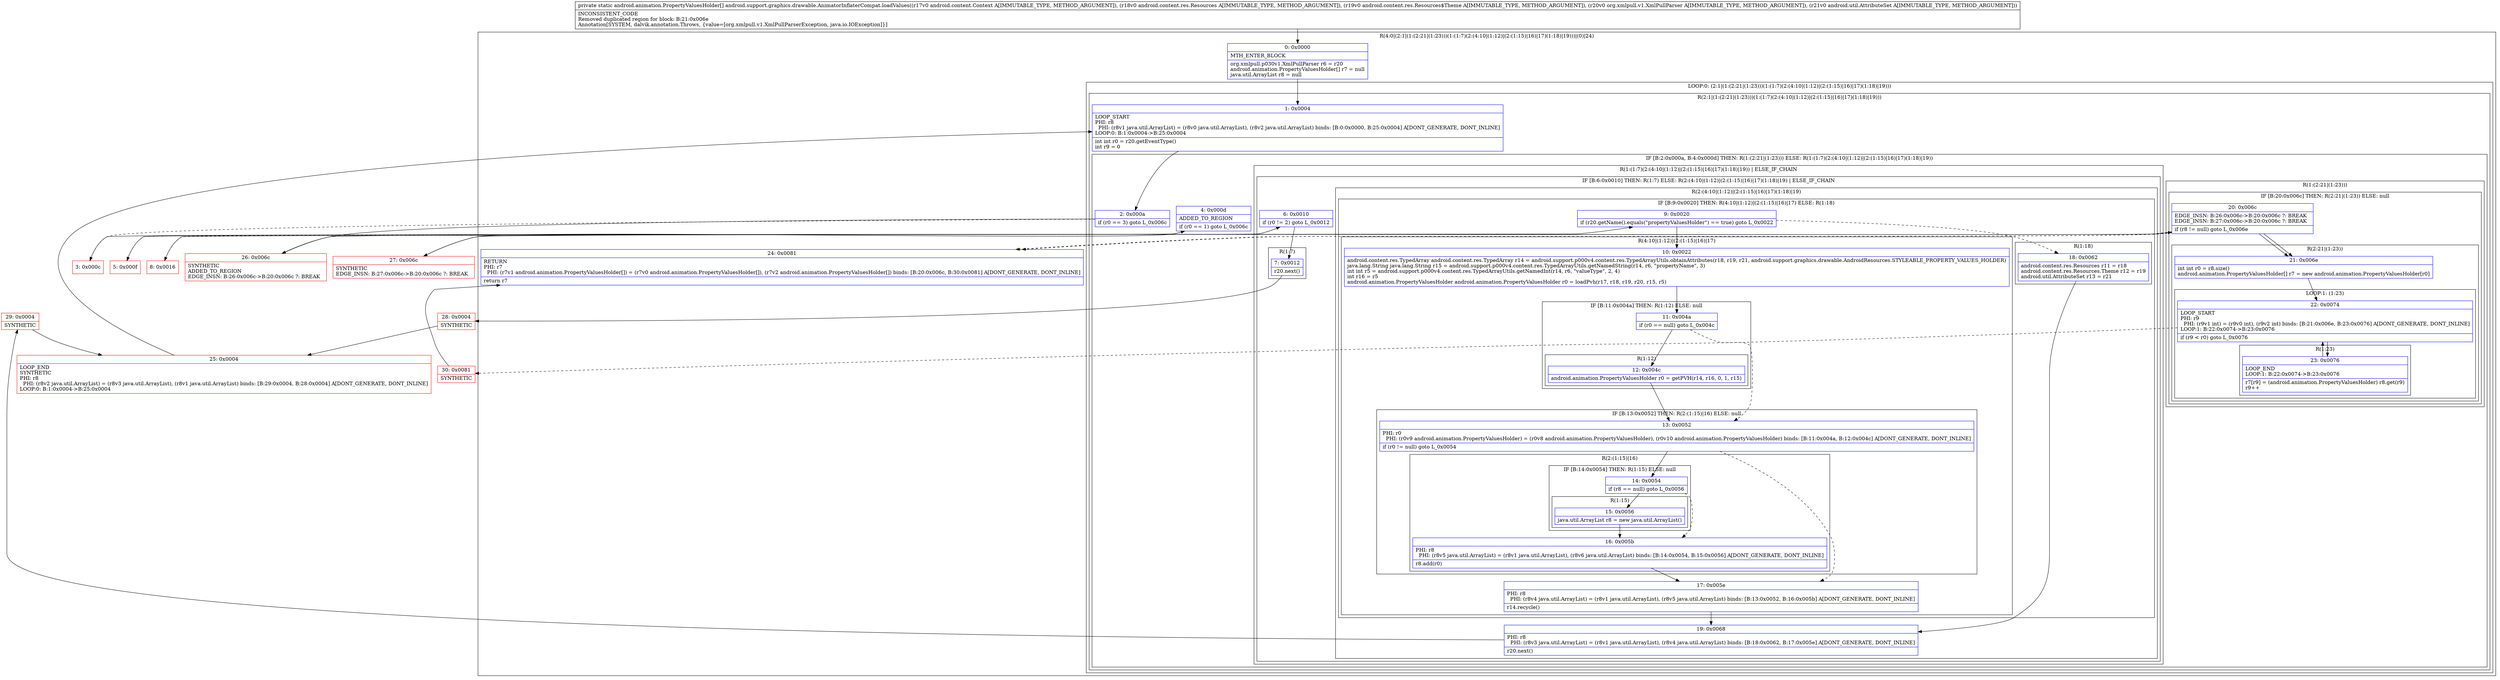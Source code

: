 digraph "CFG forandroid.support.graphics.drawable.AnimatorInflaterCompat.loadValues(Landroid\/content\/Context;Landroid\/content\/res\/Resources;Landroid\/content\/res\/Resources$Theme;Lorg\/xmlpull\/v1\/XmlPullParser;Landroid\/util\/AttributeSet;)[Landroid\/animation\/PropertyValuesHolder;" {
subgraph cluster_Region_1288366236 {
label = "R(4:0|(2:1|(1:(2:21|(1:23)))(1:(1:7)(2:(4:10|(1:12)|(2:(1:15)|16)|17)(1:18)|19)))|(0)|24)";
node [shape=record,color=blue];
Node_0 [shape=record,label="{0\:\ 0x0000|MTH_ENTER_BLOCK\l|org.xmlpull.p030v1.XmlPullParser r6 = r20\landroid.animation.PropertyValuesHolder[] r7 = null\ljava.util.ArrayList r8 = null\l}"];
subgraph cluster_LoopRegion_1522037704 {
label = "LOOP:0: (2:1|(1:(2:21|(1:23)))(1:(1:7)(2:(4:10|(1:12)|(2:(1:15)|16)|17)(1:18)|19)))";
node [shape=record,color=blue];
subgraph cluster_Region_1109725830 {
label = "R(2:1|(1:(2:21|(1:23)))(1:(1:7)(2:(4:10|(1:12)|(2:(1:15)|16)|17)(1:18)|19)))";
node [shape=record,color=blue];
Node_1 [shape=record,label="{1\:\ 0x0004|LOOP_START\lPHI: r8 \l  PHI: (r8v1 java.util.ArrayList) = (r8v0 java.util.ArrayList), (r8v2 java.util.ArrayList) binds: [B:0:0x0000, B:25:0x0004] A[DONT_GENERATE, DONT_INLINE]\lLOOP:0: B:1:0x0004\-\>B:25:0x0004\l|int int r0 = r20.getEventType()\lint r9 = 0\l}"];
subgraph cluster_IfRegion_985738200 {
label = "IF [B:2:0x000a, B:4:0x000d] THEN: R(1:(2:21|(1:23))) ELSE: R(1:(1:7)(2:(4:10|(1:12)|(2:(1:15)|16)|17)(1:18)|19))";
node [shape=record,color=blue];
Node_2 [shape=record,label="{2\:\ 0x000a|if (r0 == 3) goto L_0x006c\l}"];
Node_4 [shape=record,label="{4\:\ 0x000d|ADDED_TO_REGION\l|if (r0 == 1) goto L_0x006c\l}"];
subgraph cluster_Region_612170346 {
label = "R(1:(2:21|(1:23)))";
node [shape=record,color=blue];
subgraph cluster_IfRegion_950248831 {
label = "IF [B:20:0x006c] THEN: R(2:21|(1:23)) ELSE: null";
node [shape=record,color=blue];
Node_20 [shape=record,label="{20\:\ 0x006c|EDGE_INSN: B:26:0x006c\-\>B:20:0x006c ?: BREAK  \lEDGE_INSN: B:27:0x006c\-\>B:20:0x006c ?: BREAK  \l|if (r8 != null) goto L_0x006e\l}"];
subgraph cluster_Region_2138235269 {
label = "R(2:21|(1:23))";
node [shape=record,color=blue];
Node_21 [shape=record,label="{21\:\ 0x006e|int int r0 = r8.size()\landroid.animation.PropertyValuesHolder[] r7 = new android.animation.PropertyValuesHolder[r0]\l}"];
subgraph cluster_LoopRegion_263146593 {
label = "LOOP:1: (1:23)";
node [shape=record,color=blue];
Node_22 [shape=record,label="{22\:\ 0x0074|LOOP_START\lPHI: r9 \l  PHI: (r9v1 int) = (r9v0 int), (r9v2 int) binds: [B:21:0x006e, B:23:0x0076] A[DONT_GENERATE, DONT_INLINE]\lLOOP:1: B:22:0x0074\-\>B:23:0x0076\l|if (r9 \< r0) goto L_0x0076\l}"];
subgraph cluster_Region_737817170 {
label = "R(1:23)";
node [shape=record,color=blue];
Node_23 [shape=record,label="{23\:\ 0x0076|LOOP_END\lLOOP:1: B:22:0x0074\-\>B:23:0x0076\l|r7[r9] = (android.animation.PropertyValuesHolder) r8.get(r9)\lr9++\l}"];
}
}
}
}
}
subgraph cluster_Region_1711041654 {
label = "R(1:(1:7)(2:(4:10|(1:12)|(2:(1:15)|16)|17)(1:18)|19)) | ELSE_IF_CHAIN\l";
node [shape=record,color=blue];
subgraph cluster_IfRegion_786229276 {
label = "IF [B:6:0x0010] THEN: R(1:7) ELSE: R(2:(4:10|(1:12)|(2:(1:15)|16)|17)(1:18)|19) | ELSE_IF_CHAIN\l";
node [shape=record,color=blue];
Node_6 [shape=record,label="{6\:\ 0x0010|if (r0 != 2) goto L_0x0012\l}"];
subgraph cluster_Region_746115230 {
label = "R(1:7)";
node [shape=record,color=blue];
Node_7 [shape=record,label="{7\:\ 0x0012|r20.next()\l}"];
}
subgraph cluster_Region_902283498 {
label = "R(2:(4:10|(1:12)|(2:(1:15)|16)|17)(1:18)|19)";
node [shape=record,color=blue];
subgraph cluster_IfRegion_1990972306 {
label = "IF [B:9:0x0020] THEN: R(4:10|(1:12)|(2:(1:15)|16)|17) ELSE: R(1:18)";
node [shape=record,color=blue];
Node_9 [shape=record,label="{9\:\ 0x0020|if (r20.getName().equals(\"propertyValuesHolder\") == true) goto L_0x0022\l}"];
subgraph cluster_Region_221294237 {
label = "R(4:10|(1:12)|(2:(1:15)|16)|17)";
node [shape=record,color=blue];
Node_10 [shape=record,label="{10\:\ 0x0022|android.content.res.TypedArray android.content.res.TypedArray r14 = android.support.p000v4.content.res.TypedArrayUtils.obtainAttributes(r18, r19, r21, android.support.graphics.drawable.AndroidResources.STYLEABLE_PROPERTY_VALUES_HOLDER)\ljava.lang.String java.lang.String r15 = android.support.p000v4.content.res.TypedArrayUtils.getNamedString(r14, r6, \"propertyName\", 3)\lint int r5 = android.support.p000v4.content.res.TypedArrayUtils.getNamedInt(r14, r6, \"valueType\", 2, 4)\lint r16 = r5\landroid.animation.PropertyValuesHolder android.animation.PropertyValuesHolder r0 = loadPvh(r17, r18, r19, r20, r15, r5)\l}"];
subgraph cluster_IfRegion_529344610 {
label = "IF [B:11:0x004a] THEN: R(1:12) ELSE: null";
node [shape=record,color=blue];
Node_11 [shape=record,label="{11\:\ 0x004a|if (r0 == null) goto L_0x004c\l}"];
subgraph cluster_Region_1448654525 {
label = "R(1:12)";
node [shape=record,color=blue];
Node_12 [shape=record,label="{12\:\ 0x004c|android.animation.PropertyValuesHolder r0 = getPVH(r14, r16, 0, 1, r15)\l}"];
}
}
subgraph cluster_IfRegion_1790223286 {
label = "IF [B:13:0x0052] THEN: R(2:(1:15)|16) ELSE: null";
node [shape=record,color=blue];
Node_13 [shape=record,label="{13\:\ 0x0052|PHI: r0 \l  PHI: (r0v9 android.animation.PropertyValuesHolder) = (r0v8 android.animation.PropertyValuesHolder), (r0v10 android.animation.PropertyValuesHolder) binds: [B:11:0x004a, B:12:0x004c] A[DONT_GENERATE, DONT_INLINE]\l|if (r0 != null) goto L_0x0054\l}"];
subgraph cluster_Region_1728629573 {
label = "R(2:(1:15)|16)";
node [shape=record,color=blue];
subgraph cluster_IfRegion_1345652007 {
label = "IF [B:14:0x0054] THEN: R(1:15) ELSE: null";
node [shape=record,color=blue];
Node_14 [shape=record,label="{14\:\ 0x0054|if (r8 == null) goto L_0x0056\l}"];
subgraph cluster_Region_821014969 {
label = "R(1:15)";
node [shape=record,color=blue];
Node_15 [shape=record,label="{15\:\ 0x0056|java.util.ArrayList r8 = new java.util.ArrayList()\l}"];
}
}
Node_16 [shape=record,label="{16\:\ 0x005b|PHI: r8 \l  PHI: (r8v5 java.util.ArrayList) = (r8v1 java.util.ArrayList), (r8v6 java.util.ArrayList) binds: [B:14:0x0054, B:15:0x0056] A[DONT_GENERATE, DONT_INLINE]\l|r8.add(r0)\l}"];
}
}
Node_17 [shape=record,label="{17\:\ 0x005e|PHI: r8 \l  PHI: (r8v4 java.util.ArrayList) = (r8v1 java.util.ArrayList), (r8v5 java.util.ArrayList) binds: [B:13:0x0052, B:16:0x005b] A[DONT_GENERATE, DONT_INLINE]\l|r14.recycle()\l}"];
}
subgraph cluster_Region_1710542384 {
label = "R(1:18)";
node [shape=record,color=blue];
Node_18 [shape=record,label="{18\:\ 0x0062|android.content.res.Resources r11 = r18\landroid.content.res.Resources.Theme r12 = r19\landroid.util.AttributeSet r13 = r21\l}"];
}
}
Node_19 [shape=record,label="{19\:\ 0x0068|PHI: r8 \l  PHI: (r8v3 java.util.ArrayList) = (r8v1 java.util.ArrayList), (r8v4 java.util.ArrayList) binds: [B:18:0x0062, B:17:0x005e] A[DONT_GENERATE, DONT_INLINE]\l|r20.next()\l}"];
}
}
}
}
}
}
subgraph cluster_IfRegion_715638225 {
label = "IF [B:20:0x006c] THEN: R(0) ELSE: null";
node [shape=record,color=blue];
Node_20 [shape=record,label="{20\:\ 0x006c|EDGE_INSN: B:26:0x006c\-\>B:20:0x006c ?: BREAK  \lEDGE_INSN: B:27:0x006c\-\>B:20:0x006c ?: BREAK  \l|if (r8 != null) goto L_0x006e\l}"];
subgraph cluster_Region_1890754285 {
label = "R(0)";
node [shape=record,color=blue];
}
}
Node_24 [shape=record,label="{24\:\ 0x0081|RETURN\lPHI: r7 \l  PHI: (r7v1 android.animation.PropertyValuesHolder[]) = (r7v0 android.animation.PropertyValuesHolder[]), (r7v2 android.animation.PropertyValuesHolder[]) binds: [B:20:0x006c, B:30:0x0081] A[DONT_GENERATE, DONT_INLINE]\l|return r7\l}"];
}
Node_3 [shape=record,color=red,label="{3\:\ 0x000c}"];
Node_5 [shape=record,color=red,label="{5\:\ 0x000f}"];
Node_8 [shape=record,color=red,label="{8\:\ 0x0016}"];
Node_25 [shape=record,color=red,label="{25\:\ 0x0004|LOOP_END\lSYNTHETIC\lPHI: r8 \l  PHI: (r8v2 java.util.ArrayList) = (r8v3 java.util.ArrayList), (r8v1 java.util.ArrayList) binds: [B:29:0x0004, B:28:0x0004] A[DONT_GENERATE, DONT_INLINE]\lLOOP:0: B:1:0x0004\-\>B:25:0x0004\l}"];
Node_26 [shape=record,color=red,label="{26\:\ 0x006c|SYNTHETIC\lADDED_TO_REGION\lEDGE_INSN: B:26:0x006c\-\>B:20:0x006c ?: BREAK  \l}"];
Node_27 [shape=record,color=red,label="{27\:\ 0x006c|SYNTHETIC\lEDGE_INSN: B:27:0x006c\-\>B:20:0x006c ?: BREAK  \l}"];
Node_28 [shape=record,color=red,label="{28\:\ 0x0004|SYNTHETIC\l}"];
Node_29 [shape=record,color=red,label="{29\:\ 0x0004|SYNTHETIC\l}"];
Node_30 [shape=record,color=red,label="{30\:\ 0x0081|SYNTHETIC\l}"];
MethodNode[shape=record,label="{private static android.animation.PropertyValuesHolder[] android.support.graphics.drawable.AnimatorInflaterCompat.loadValues((r17v0 android.content.Context A[IMMUTABLE_TYPE, METHOD_ARGUMENT]), (r18v0 android.content.res.Resources A[IMMUTABLE_TYPE, METHOD_ARGUMENT]), (r19v0 android.content.res.Resources$Theme A[IMMUTABLE_TYPE, METHOD_ARGUMENT]), (r20v0 org.xmlpull.v1.XmlPullParser A[IMMUTABLE_TYPE, METHOD_ARGUMENT]), (r21v0 android.util.AttributeSet A[IMMUTABLE_TYPE, METHOD_ARGUMENT]))  | INCONSISTENT_CODE\lRemoved duplicated region for block: B:21:0x006e \lAnnotation[SYSTEM, dalvik.annotation.Throws, \{value=[org.xmlpull.v1.XmlPullParserException, java.io.IOException]\}]\l}"];
MethodNode -> Node_0;
Node_0 -> Node_1;
Node_1 -> Node_2;
Node_2 -> Node_3[style=dashed];
Node_2 -> Node_26;
Node_4 -> Node_5[style=dashed];
Node_4 -> Node_27;
Node_20 -> Node_21;
Node_20 -> Node_24[style=dashed];
Node_21 -> Node_22;
Node_22 -> Node_23;
Node_22 -> Node_30[style=dashed];
Node_23 -> Node_22;
Node_6 -> Node_7;
Node_6 -> Node_8[style=dashed];
Node_7 -> Node_28;
Node_9 -> Node_10;
Node_9 -> Node_18[style=dashed];
Node_10 -> Node_11;
Node_11 -> Node_12;
Node_11 -> Node_13[style=dashed];
Node_12 -> Node_13;
Node_13 -> Node_14;
Node_13 -> Node_17[style=dashed];
Node_14 -> Node_15;
Node_14 -> Node_16[style=dashed];
Node_15 -> Node_16;
Node_16 -> Node_17;
Node_17 -> Node_19;
Node_18 -> Node_19;
Node_19 -> Node_29;
Node_20 -> Node_21;
Node_20 -> Node_24[style=dashed];
Node_3 -> Node_4;
Node_5 -> Node_6;
Node_8 -> Node_9;
Node_25 -> Node_1;
Node_26 -> Node_20;
Node_27 -> Node_20;
Node_28 -> Node_25;
Node_29 -> Node_25;
Node_30 -> Node_24;
}


